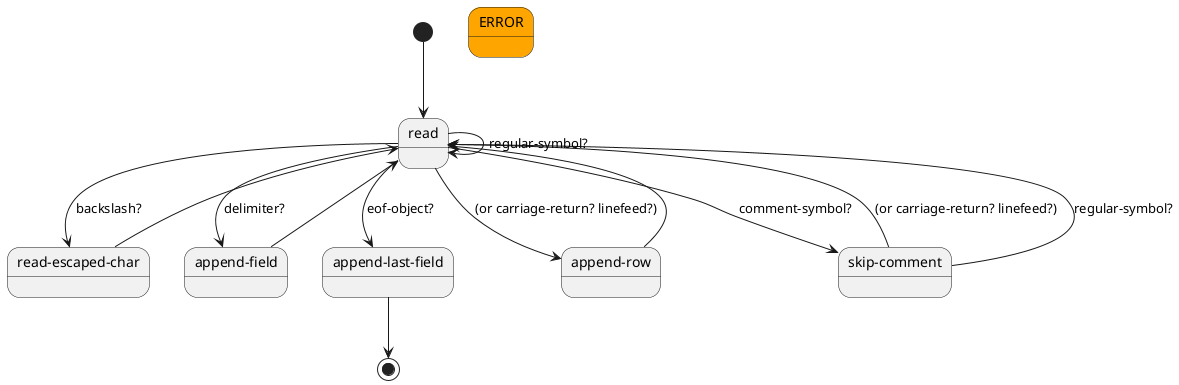 @startuml
/'
unix.puml -- Finite state machine diagram for the Unix DSV parser.

Copyright (C) 2021 Artyom V. Poptsov <poptsov.artyom@gmail.com>

This program is free software: you can redistribute it and/or modify
it under the terms of the GNU General Public License as published by
the Free Software Foundation, either version 3 of the License, or
(at your option) any later version.

The program is distributed in the hope that it will be useful,
but WITHOUT ANY WARRANTY; without even the implied warranty of
MERCHANTABILITY or FITNESS FOR A PARTICULAR PURPOSE.  See the
GNU General Public License for more details.

You should have received a copy of the GNU General Public License
along with the program.  If not, see <http://www.gnu.org/licenses/>.
'/

skinparam state {
  BackgroundColor<<Error>> Orange
}

state "read-escaped-char" as read_escaped_char
state "append-field" as append_field
state "append-last-field" as append_last_field
state "append-row"   as append_row
state "skip-comment" as skip_comment
state "ERROR" as ERROR <<Error>>

/' fsm-read '/
[*] --> read
read --> append_last_field: eof-object?
read --> skip_comment: comment-symbol?
read --> append_row:   (or carriage-return? linefeed?)
read --> append_field: delimiter?
read --> read_escaped_char: backslash?
read -> read: regular-symbol?

/' fsm-append-last-field '/
append_last_field --> [*]

/' fsm-skip-commend '/
skip_comment --> read: (or carriage-return? linefeed?)
skip_comment --> read: regular-symbol?

/' fsm-append-row '/
append_row --> read

/' fsm-append-field '/
append_field --> read

/' fsm-read-escaped-char '/
read_escaped_char --> read

@enduml